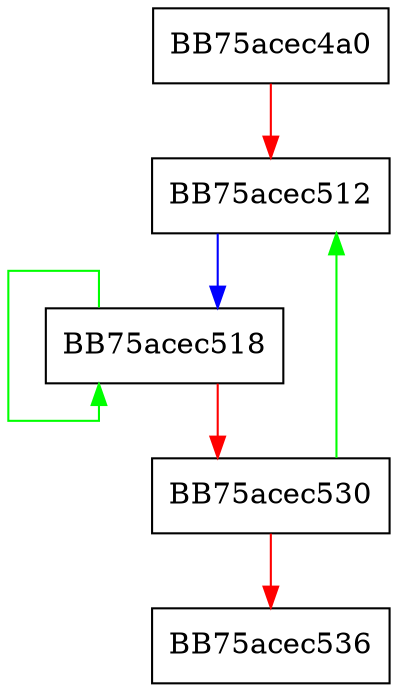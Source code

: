 digraph _decode_control_flows_as_map {
  node [shape="box"];
  graph [splines=ortho];
  BB75acec4a0 -> BB75acec512 [color="red"];
  BB75acec512 -> BB75acec518 [color="blue"];
  BB75acec518 -> BB75acec518 [color="green"];
  BB75acec518 -> BB75acec530 [color="red"];
  BB75acec530 -> BB75acec512 [color="green"];
  BB75acec530 -> BB75acec536 [color="red"];
}